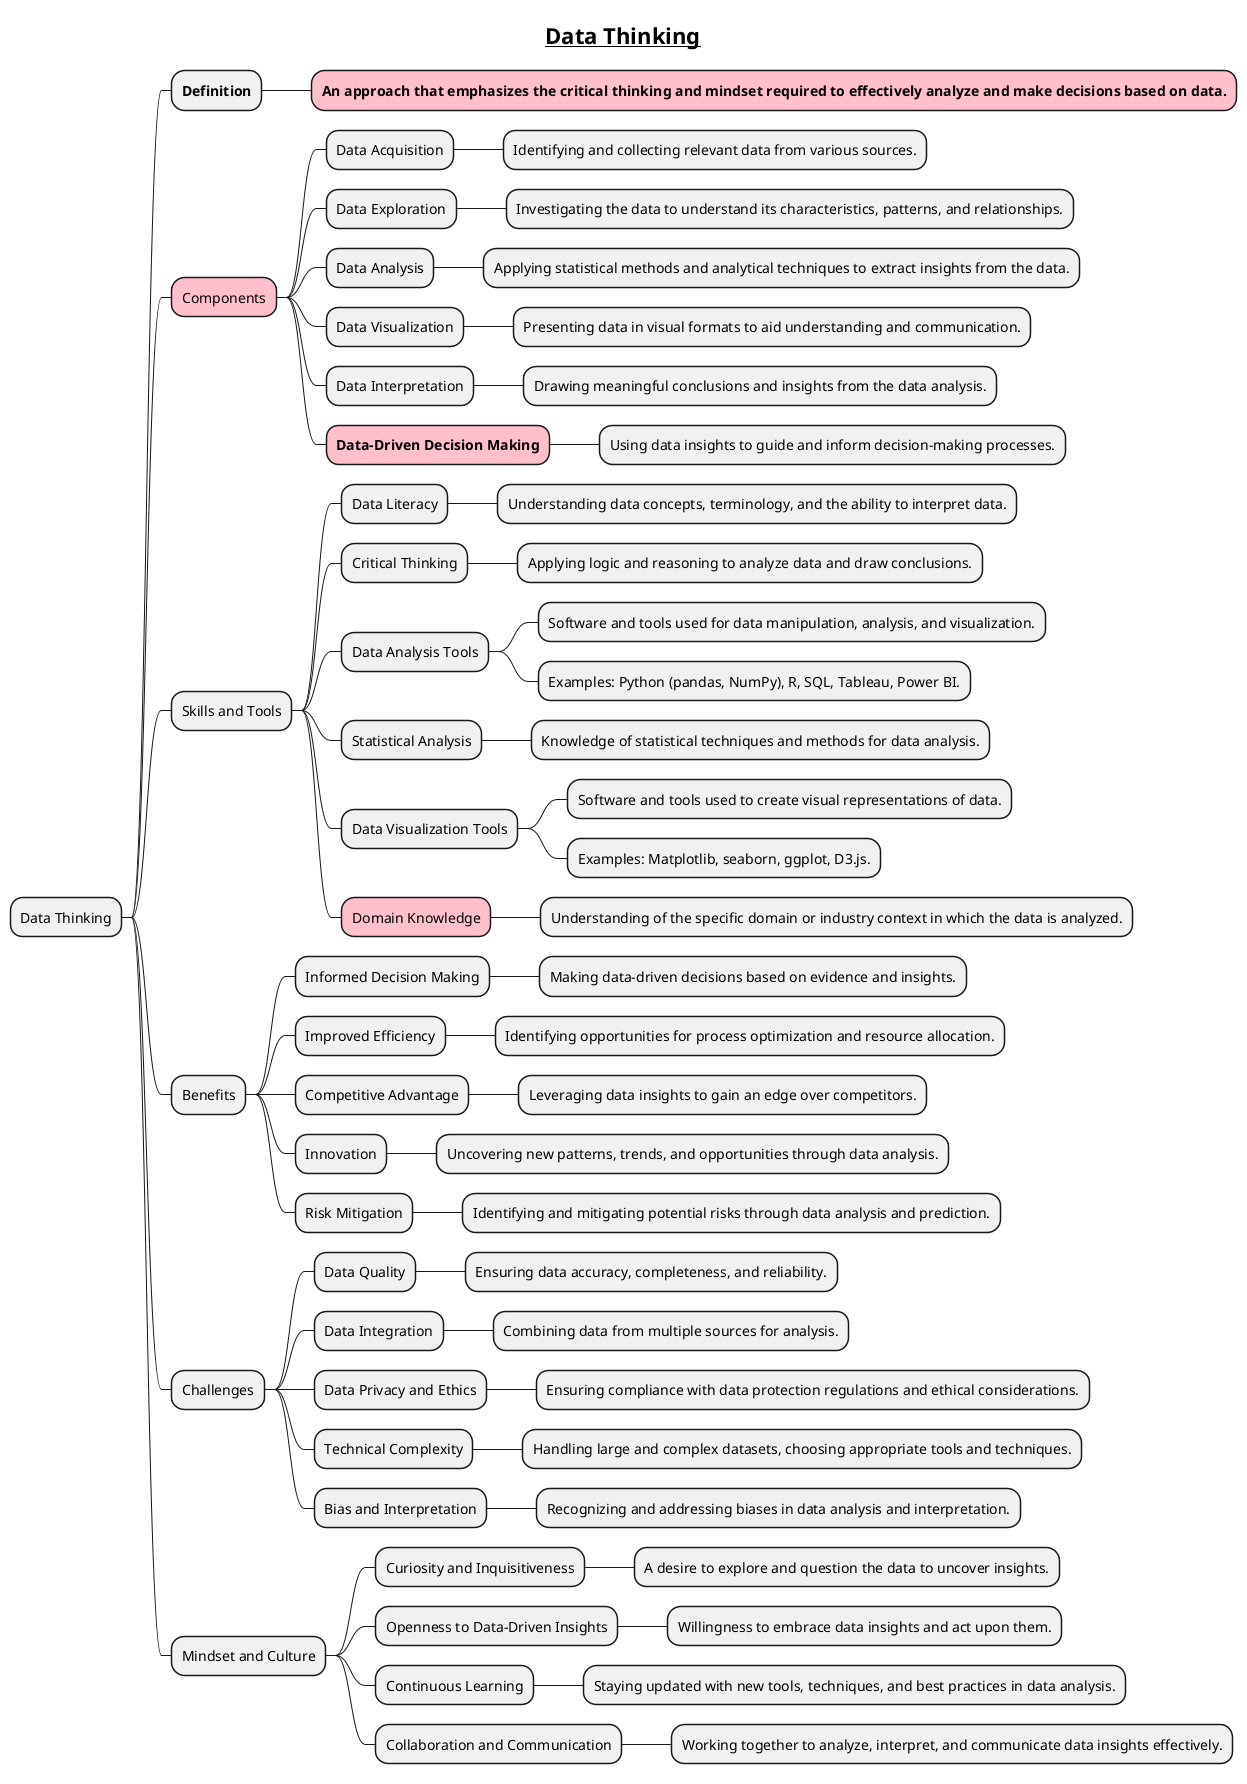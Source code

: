 @startmindmap
title =__Data Thinking__

* Data Thinking

** **Definition**
***[#pink] **An approach that emphasizes the critical thinking and mindset required to effectively analyze and make decisions based on data.**

**[#pink] Components

*** Data Acquisition
**** Identifying and collecting relevant data from various sources.

*** Data Exploration
**** Investigating the data to understand its characteristics, patterns, and relationships.

*** Data Analysis
**** Applying statistical methods and analytical techniques to extract insights from the data.

*** Data Visualization
**** Presenting data in visual formats to aid understanding and communication.

*** Data Interpretation
**** Drawing meaningful conclusions and insights from the data analysis.

***[#pink] **Data-Driven Decision Making**
**** Using data insights to guide and inform decision-making processes.

** Skills and Tools

*** Data Literacy
**** Understanding data concepts, terminology, and the ability to interpret data.

*** Critical Thinking
**** Applying logic and reasoning to analyze data and draw conclusions.

*** Data Analysis Tools
**** Software and tools used for data manipulation, analysis, and visualization.
**** Examples: Python (pandas, NumPy), R, SQL, Tableau, Power BI.

*** Statistical Analysis
**** Knowledge of statistical techniques and methods for data analysis.

*** Data Visualization Tools
**** Software and tools used to create visual representations of data.
**** Examples: Matplotlib, seaborn, ggplot, D3.js.

***[#pink] Domain Knowledge
**** Understanding of the specific domain or industry context in which the data is analyzed.

** Benefits

*** Informed Decision Making
**** Making data-driven decisions based on evidence and insights.

*** Improved Efficiency
**** Identifying opportunities for process optimization and resource allocation.

*** Competitive Advantage
**** Leveraging data insights to gain an edge over competitors.

*** Innovation
**** Uncovering new patterns, trends, and opportunities through data analysis.

*** Risk Mitigation
**** Identifying and mitigating potential risks through data analysis and prediction.

** Challenges

*** Data Quality
**** Ensuring data accuracy, completeness, and reliability.

*** Data Integration
**** Combining data from multiple sources for analysis.

*** Data Privacy and Ethics
**** Ensuring compliance with data protection regulations and ethical considerations.

*** Technical Complexity
**** Handling large and complex datasets, choosing appropriate tools and techniques.

*** Bias and Interpretation
**** Recognizing and addressing biases in data analysis and interpretation.

** Mindset and Culture

*** Curiosity and Inquisitiveness
**** A desire to explore and question the data to uncover insights.

*** Openness to Data-Driven Insights
**** Willingness to embrace data insights and act upon them.

*** Continuous Learning
**** Staying updated with new tools, techniques, and best practices in data analysis.

*** Collaboration and Communication
**** Working together to analyze, interpret, and communicate data insights effectively.

@endmindmap
